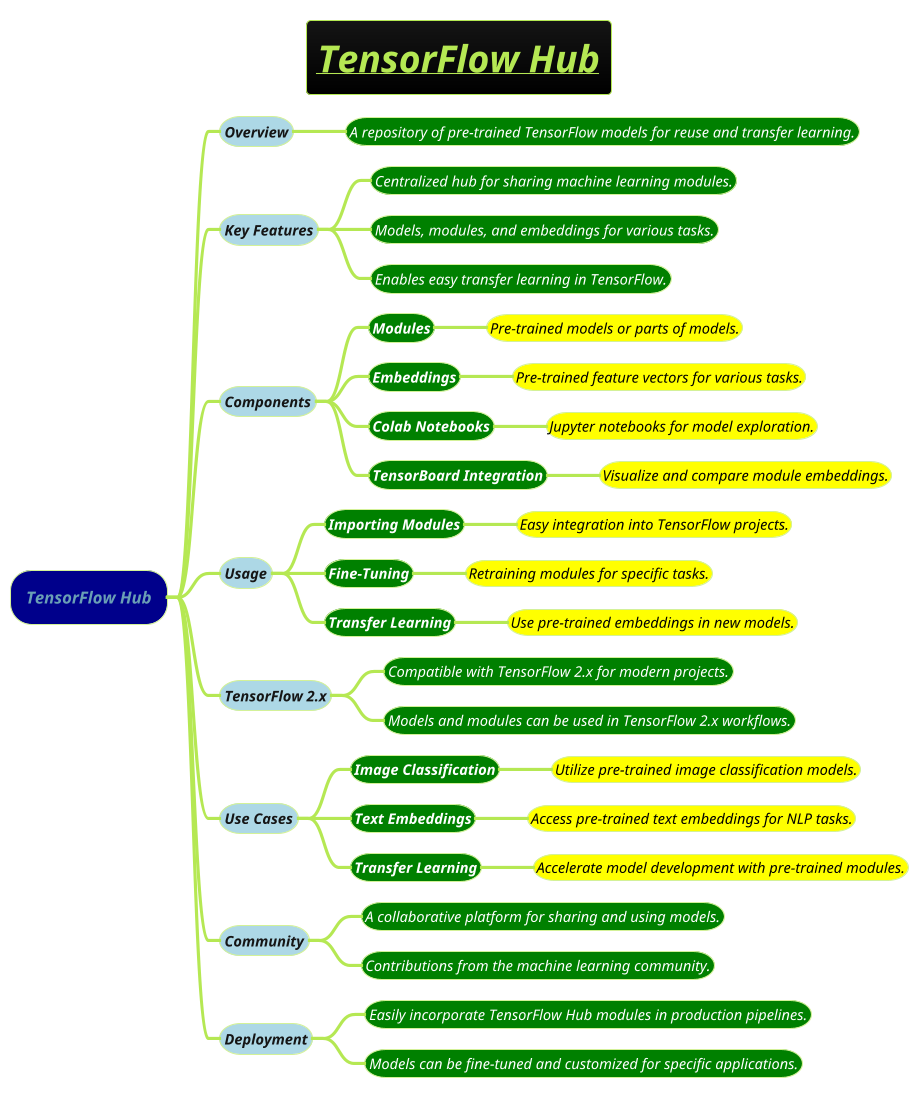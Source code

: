 @startmindmap
title =<i><b><u>TensorFlow Hub

!theme hacker

*[#darkblue] <i>TensorFlow Hub
**[#lightblue] <i><size:14>Overview
***[#green] <color #white><i><size:14>A repository of pre-trained TensorFlow models for reuse and transfer learning.
**[#lightblue] <i><size:14>Key Features
***[#green] <color #white><i><size:14>Centralized hub for sharing machine learning modules.
***[#green] <color #white><i><size:14>Models, modules, and embeddings for various tasks.
***[#green] <color #white><i><size:14>Enables easy transfer learning in TensorFlow.
**[#lightblue] <i><size:14>Components
***[#green] <b><color #white><i><size:14>Modules
****[#yellow] <color #black><i><size:14>Pre-trained models or parts of models.
***[#green] <b><color #white><i><size:14>Embeddings
****[#yellow] <color #black><i><size:14>Pre-trained feature vectors for various tasks.
***[#green] <b><color #white><i><size:14>Colab Notebooks
****[#yellow] <color #black><i><size:14>Jupyter notebooks for model exploration.
***[#green] <b><color #white><i><size:14>TensorBoard Integration
****[#yellow] <color #black><i><size:14>Visualize and compare module embeddings.
**[#lightblue] <i><size:14>Usage
***[#green] <b><color #white><i><size:14>Importing Modules
****[#yellow] <color #black><i><size:14>Easy integration into TensorFlow projects.
***[#green] <b><color #white><i><size:14>Fine-Tuning
****[#yellow] <color #black><i><size:14>Retraining modules for specific tasks.
***[#green] <b><color #white><i><size:14>Transfer Learning
****[#yellow] <color #black><i><size:14>Use pre-trained embeddings in new models.
**[#lightblue] <i><size:14>TensorFlow 2.x
***[#green] <color #white><i><size:14>Compatible with TensorFlow 2.x for modern projects.
***[#green] <color #white><i><size:14>Models and modules can be used in TensorFlow 2.x workflows.
**[#lightblue] <i><size:14>Use Cases
***[#green] <b><color #white><i><size:14>Image Classification
****[#yellow] <color #black><i><size:14>Utilize pre-trained image classification models.
***[#green] <b><color #white><i><size:14>Text Embeddings
****[#yellow] <color #black><i><size:14>Access pre-trained text embeddings for NLP tasks.
***[#green] <b><color #white><i><size:14>Transfer Learning
****[#yellow] <color #black><i><size:14>Accelerate model development with pre-trained modules.
**[#lightblue] <i><size:14>Community
***[#green] <color #white><i><size:14>A collaborative platform for sharing and using models.
***[#green] <color #white><i><size:14>Contributions from the machine learning community.
**[#lightblue] <i><size:14>Deployment
***[#green] <color #white><i><size:14>Easily incorporate TensorFlow Hub modules in production pipelines.
***[#green] <color #white><i><size:14>Models can be fine-tuned and customized for specific applications.
@endmindmap
